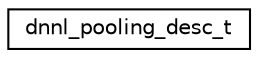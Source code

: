 digraph "Graphical Class Hierarchy"
{
 // LATEX_PDF_SIZE
  edge [fontname="Helvetica",fontsize="10",labelfontname="Helvetica",labelfontsize="10"];
  node [fontname="Helvetica",fontsize="10",shape=record];
  rankdir="LR";
  Node0 [label="dnnl_pooling_desc_t",height=0.2,width=0.4,color="black", fillcolor="white", style="filled",URL="$structdnnl__pooling__desc__t.html",tooltip="A descriptor of a pooling operation."];
}
